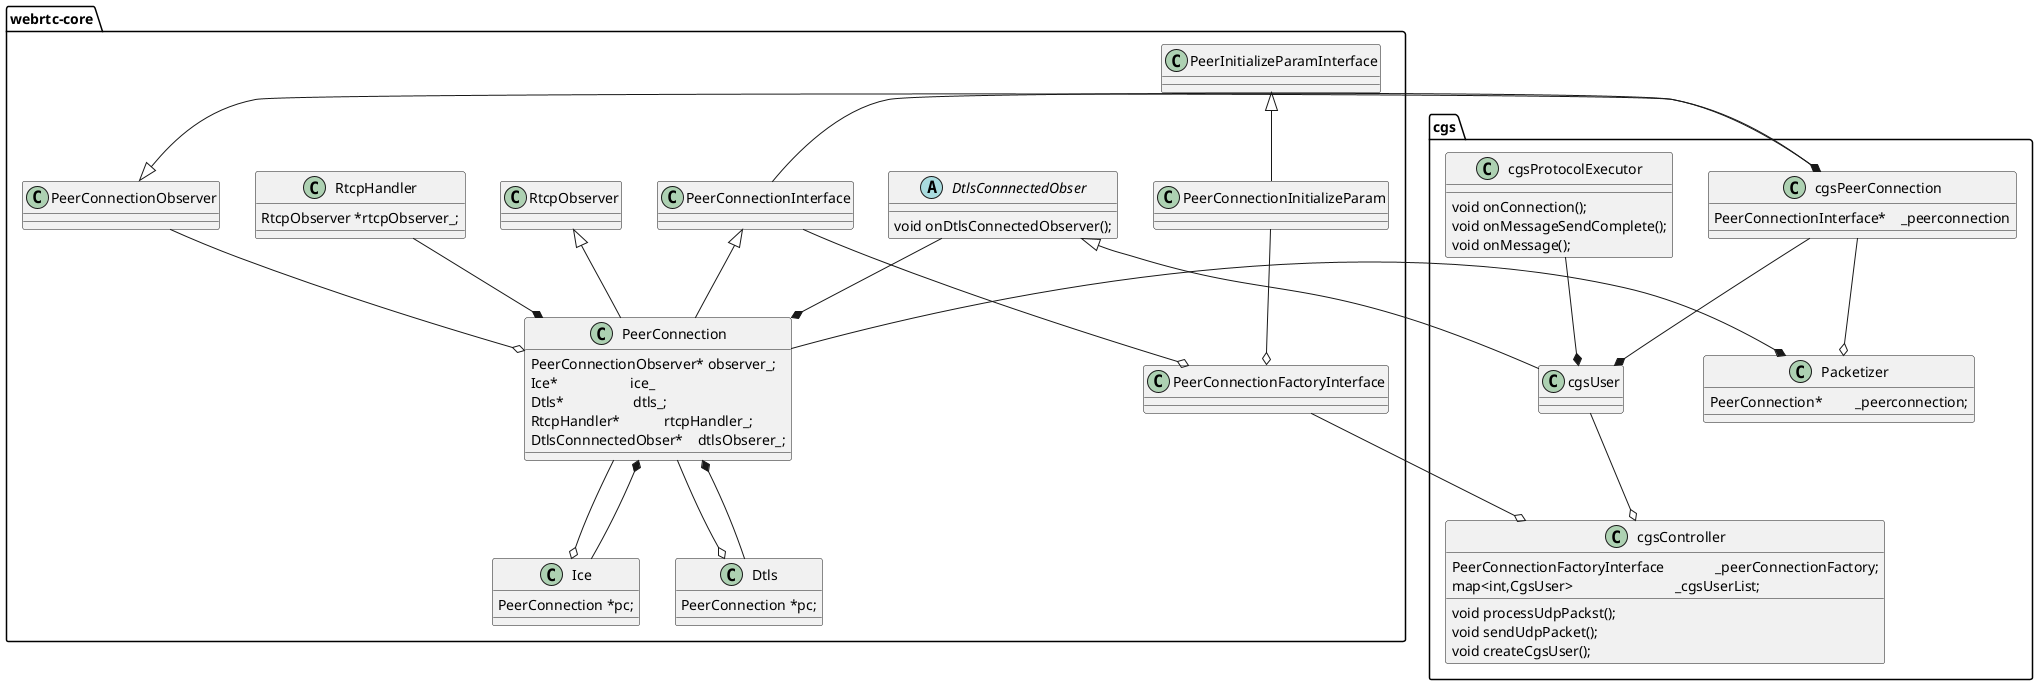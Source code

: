 @startuml

' package "recv" {

'     class H264RtpUnpackObserver
'     {
'     }
    
'     class VideoRfc3984
'     {
'         H264RtpUnpackObserver* h264_rtp_unpack_observer
'     }

'     H264RtpUnpackObserver --* VideoRfc3984

'     class RtpRecvChannel
'     {
'         VideoRfc3984    *rtp_h264_unpack_;
'     }

'     H264RtpUnpackObserver <|-- RtpRecvChannel

'     class RtpReceiver
'     {
'         void addRtpChannel();
'         void removeRtpChannel();
'         map<ssrc, RtpRecvChannel*> rtp_media_channelMap
'         RtpRecvChannelObserver*    chanObserver_;
'     }
' }

package "webrtc-core" {

    class PeerInitializeParamInterface
    {

    }

    class PeerConnectionInitializeParam
    {

    }

    PeerInitializeParamInterface <|-- PeerConnectionInitializeParam

    class PeerConnectionFactoryInterface
    {
        ' PeerInitializeParamInterface* CreatePeerInitializeParam();
        ' PeerConnectionInterface *CreatePeerConnection(configFile);
        ' PeerConnectionInterface *CreatePeerConnection(PeerInitializeParamInterface*);
    }

    PeerConnectionInitializeParam --o PeerConnectionFactoryInterface

    class Ice
    {
        PeerConnection *pc;
    }

    class Dtls
    {
        PeerConnection *pc;
    }

    class RtcpHandler
    {
        RtcpObserver *rtcpObserver_;
    }

    ' RtpRecvChannelObserver --* RtpReceiver
    ' RtpRecvChannel --* RtpReceiver

    abstract class DtlsConnnectedObser {
        void onDtlsConnectedObserver();
    }

    class PeerConnection 
    {
        PeerConnectionObserver* observer_;
        Ice*                    ice_
        Dtls*                   dtls_;
        RtcpHandler*            rtcpHandler_;
        DtlsConnnectedObser*    dtlsObserer_;
        ' RtpReceiver*            rtpReceiver_;
    }

    ' PeerConnection --o RtpReceiver
    ' RtpReceiver --* PeerConnection
    DtlsConnnectedObser --* PeerConnection
    RtcpHandler --* PeerConnection

    PeerConnection --o Dtls
    Dtls --* PeerConnection
    PeerConnection --o Ice
    Ice --* PeerConnection

    PeerConnectionObserver --o PeerConnection

    class PeerConnectionInterface
    {
        ' int32_t AddLocalAudioTrack(AudioCodeType audio_codec_type, uint32_t ssrc, string label) = 0;
        ' int32_t RemoveLocalAudioTrack(uint32_t ssrc) = 0;
        ' int32_t AddLocalVideoTrack(VideoCodeType video_codec_type, uint32_t ssrc, string label) = 0;
        ' int32_t RemoveLocalVideoTrack(uint32_t ssrc) = 0;
        ' int32_t AddDataChannel(const DataChannelInit* config) = 0;
        ' int32_t RemoveDataChannel(const DataChannelInit* config) = 0;
        ' int32_t CreateOffer(string& offer_sdp, const RTCOfferAnswerOptions& options) = 0;
        ' int32_t CreateAnswer(string& answer_sdp, const RTCOfferAnswerOptions& options) = 0;
        ' int32_t SetRemoteDescription(string& remote_sdp) = 0;
        ' int32_t FeedMediaData(unique_ptr<MeidaData> media_data) = 0;
        ' int32_t FeedChannelData(unique_ptr<Packet> data) = 0;
        ' void RequestIFrame(uint32_t ssrc) = 0;
        ' int32_t OnTime(uint64_t time_ms) = 0;
        ' PeerConnectionType GetCurrentState() = 0;
    }

    PeerConnectionInterface <|-- PeerConnection

    PeerConnectionInterface --o PeerConnectionFactoryInterface
    ' class RtpRecvChannelObserver
    ' {
    '     void OnRequestRemoteIFrame(uint64_t ssrc);
    '     void OnSendOutRawData(uint64_t ssrc, unique_ptr<PcMeidaData> media_data);
    '     void OnNackReq(uint64_t chn_no,vector<uint16_t> &seqs);
    '     uint32_t OnGetRtt();
    '     void OnSendDumpData(unique_ptr<webrtccore::Packet> data);
    ' }

    ' RtpRecvChannelObserver <|-- PeerConnection

    class RtcpObserver
    {
        ' void OnSendRtcpToRemote(char *rtcp_data, int32_t len, uint32_t local_ssrc, uint32_t remote_ssrc);
        ' void OnHandleNack(vector<uint16_t> &seqs, uint32_t local_ssrc);
        ' void OnRequestLocalIFrame(uint32_t local_ssrc);
        ' uint32_t GetSampleRateKhz(uint32_t ssrc);
        ' int32_t GetSendStat(RtpSendState& out_para, uint32_t ssrc);
        ' int32_t GetRecvStat(RtpRecvState& out_para, uint32_t ssrc);
    }

    RtcpObserver <|-- PeerConnection

    class PeerConnectionObserver
    {
        ' void OnIceConnectionChange(IceConnectionState new_state);
        ' void OnConnectionChange(PeerConnectionState new_state);
        ' void OnAddAudioTrack();
        ' void OnRemoveAudioTrack(uint32_t ssrc);
        ' void OnAddVideoTrack();
        ' void OnRemoveVideoTrack(uint32_t ssrc);
        ' void OnRecvMeidaData(unique_ptr<MeidaData> media_data);
        ' void OnRecvChannelData(unique_ptr<Packet> data);
        ' void OnSendDataToRemote(unique_ptr<Packet> packet);
        ' void OnRequestIFrame(uint32_t ssrc);
        ' void OnGetCandicateAddr(NetAddr addr);
        ' void OnSendDumpData(char* dump_data, int32_t len);
    }

}

package "cgs" {

    class cgsProtocolExecutor {
        void onConnection();
        void onMessageSendComplete();
        void onMessage();
    }

    class cgsPeerConnection {
        PeerConnectionInterface*    _peerconnection
    }

    PeerConnectionInterface --* cgsPeerConnection

    cgsPeerConnection --|> PeerConnectionObserver

    class cgsUser {

    }

    cgsUser --|> DtlsConnnectedObser

    cgsPeerConnection --* cgsUser
    cgsProtocolExecutor --* cgsUser


    class cgsController {
        PeerConnectionFactoryInterface              _peerConnectionFactory;
        map<int,CgsUser>                            _cgsUserList;
        void processUdpPackst();
        void sendUdpPacket();
        void createCgsUser();
    }

    cgsUser --o cgsController

    PeerConnectionFactoryInterface --o cgsController

    class Packetizer {
        PeerConnection*         _peerconnection;
    }

    PeerConnection --* Packetizer
    cgsPeerConnection --o Packetizer
}

@enduml
